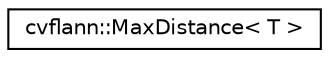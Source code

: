 digraph "Graphical Class Hierarchy"
{
 // LATEX_PDF_SIZE
  edge [fontname="Helvetica",fontsize="10",labelfontname="Helvetica",labelfontsize="10"];
  node [fontname="Helvetica",fontsize="10",shape=record];
  rankdir="LR";
  Node0 [label="cvflann::MaxDistance\< T \>",height=0.2,width=0.4,color="black", fillcolor="white", style="filled",URL="$structcvflann_1_1_max_distance.html",tooltip=" "];
}
